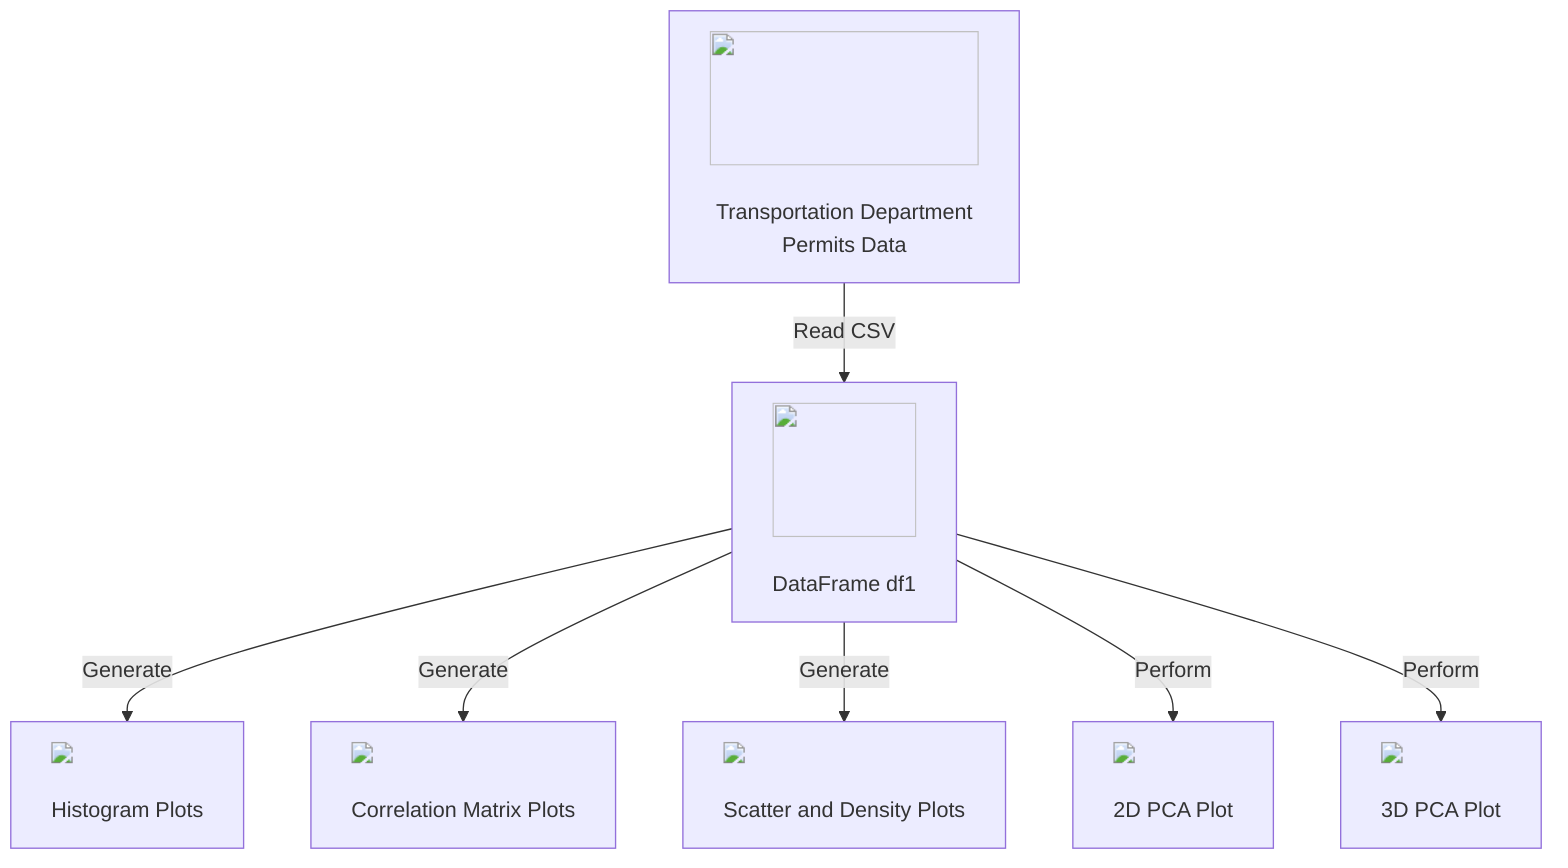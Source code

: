 flowchart TD
    A["<img src='../data/icons/file.svg' width=100 height=100/> <br/> Transportation Department Permits Data"] -->|Read CSV| B["<img src='../data/icons/table.svg' width=100 height=100/> <br/> DataFrame df1"]
    B -->|Generate| C["<img src='../data/dummy_plots/hist_template.svg'/> <br/> Histogram Plots"]
    B -->|Generate| D["<img src='../data/dummy_plots/boxplot_template.svg'/> <br/> Correlation Matrix Plots"]
    B -->|Generate| E["<img src='../data/dummy_plots/scatter_plot_template.svg'/> <br/> Scatter and Density Plots"]
    B -->|Perform| F12["<img src='../data/dummy_plots/lineplot_template.svg'/> <br/> 2D PCA Plot"]
    B -->|Perform| F13["<img src='../data/dummy_plots/lineplot_template.svg'/> <br/> 3D PCA Plot"]